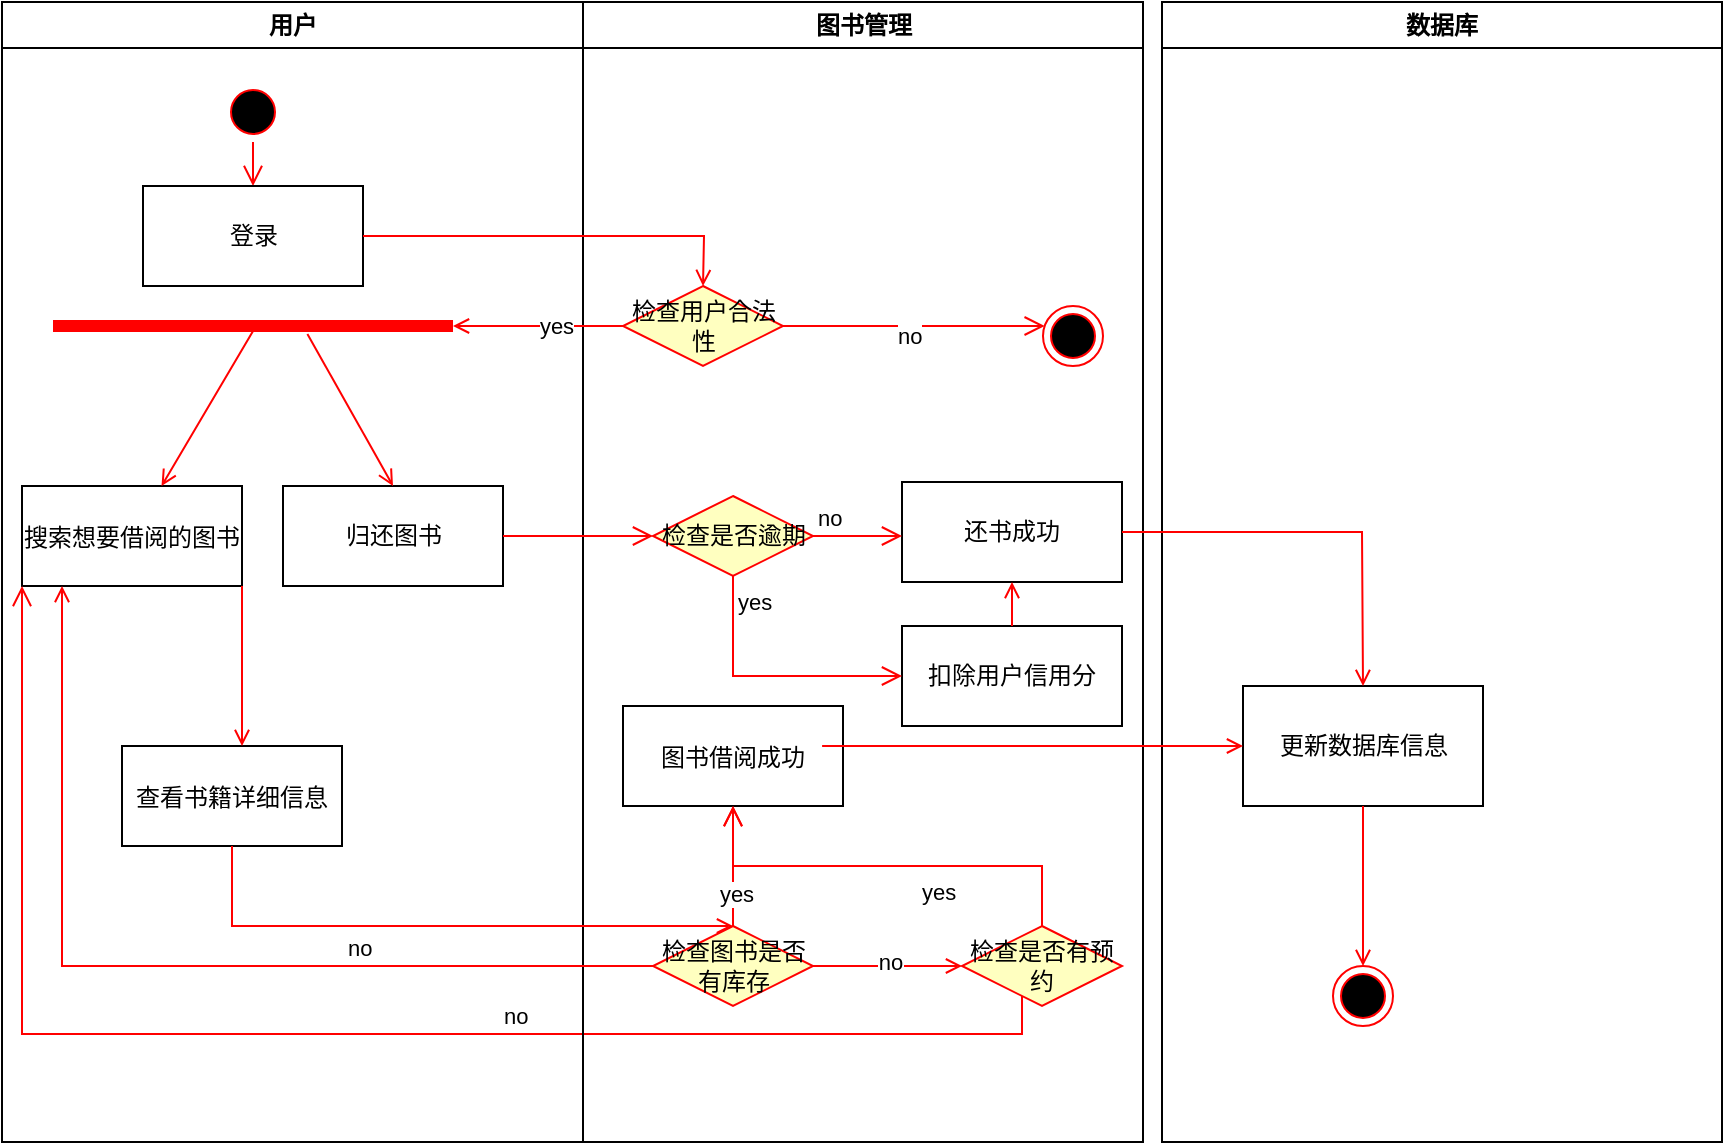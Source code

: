 <mxfile version="24.6.4" type="github">
  <diagram name="Page-1" id="e7e014a7-5840-1c2e-5031-d8a46d1fe8dd">
    <mxGraphModel dx="1290" dy="534" grid="1" gridSize="10" guides="1" tooltips="1" connect="1" arrows="1" fold="1" page="1" pageScale="1" pageWidth="1169" pageHeight="826" background="none" math="0" shadow="0">
      <root>
        <mxCell id="0" />
        <mxCell id="1" parent="0" />
        <mxCell id="2" value="用户" style="swimlane;whiteSpace=wrap" parent="1" vertex="1">
          <mxGeometry x="150" y="128" width="290.5" height="570" as="geometry" />
        </mxCell>
        <mxCell id="5" value="" style="ellipse;shape=startState;fillColor=#000000;strokeColor=#ff0000;" parent="2" vertex="1">
          <mxGeometry x="110.5" y="40" width="30" height="30" as="geometry" />
        </mxCell>
        <mxCell id="6" value="" style="edgeStyle=elbowEdgeStyle;elbow=horizontal;verticalAlign=bottom;endArrow=open;endSize=8;strokeColor=#FF0000;endFill=1;rounded=0" parent="2" source="5" target="nalj-dTuTIOCfNOfGDKo-48" edge="1">
          <mxGeometry x="100" y="40" as="geometry">
            <mxPoint x="115" y="110" as="targetPoint" />
          </mxGeometry>
        </mxCell>
        <mxCell id="7" value="搜索想要借阅的图书" style="" parent="2" vertex="1">
          <mxGeometry x="10" y="242" width="110" height="50" as="geometry" />
        </mxCell>
        <mxCell id="8" value="查看书籍详细信息" style="" parent="2" vertex="1">
          <mxGeometry x="60" y="372" width="110" height="50" as="geometry" />
        </mxCell>
        <mxCell id="9" value="" style="endArrow=open;strokeColor=#FF0000;endFill=1;rounded=0;exitX=1;exitY=1;exitDx=0;exitDy=0;" parent="2" source="7" edge="1">
          <mxGeometry relative="1" as="geometry">
            <mxPoint x="120" y="372" as="targetPoint" />
          </mxGeometry>
        </mxCell>
        <mxCell id="nalj-dTuTIOCfNOfGDKo-48" value="登录" style="html=1;whiteSpace=wrap;" vertex="1" parent="2">
          <mxGeometry x="70.5" y="92" width="110" height="50" as="geometry" />
        </mxCell>
        <mxCell id="nalj-dTuTIOCfNOfGDKo-85" value="归还图书" style="html=1;whiteSpace=wrap;" vertex="1" parent="2">
          <mxGeometry x="140.5" y="242" width="110" height="50" as="geometry" />
        </mxCell>
        <mxCell id="nalj-dTuTIOCfNOfGDKo-81" value="" style="shape=line;html=1;strokeWidth=6;strokeColor=#ff0000;" vertex="1" parent="2">
          <mxGeometry x="25.5" y="157" width="200" height="10" as="geometry" />
        </mxCell>
        <mxCell id="nalj-dTuTIOCfNOfGDKo-63" value="" style="endArrow=open;strokeColor=#FF0000;endFill=1;rounded=0;exitX=0;exitY=0.5;exitDx=0;exitDy=0;" edge="1" parent="2" source="nalj-dTuTIOCfNOfGDKo-81" target="7">
          <mxGeometry relative="1" as="geometry">
            <mxPoint x="130" y="222" as="sourcePoint" />
            <mxPoint x="127" y="182" as="targetPoint" />
            <Array as="points">
              <mxPoint x="127" y="162" />
            </Array>
          </mxGeometry>
        </mxCell>
        <mxCell id="nalj-dTuTIOCfNOfGDKo-86" value="" style="endArrow=open;strokeColor=#FF0000;endFill=1;rounded=0;exitX=0.636;exitY=0.9;exitDx=0;exitDy=0;exitPerimeter=0;entryX=0.5;entryY=0;entryDx=0;entryDy=0;" edge="1" parent="2" source="nalj-dTuTIOCfNOfGDKo-81" target="nalj-dTuTIOCfNOfGDKo-85">
          <mxGeometry relative="1" as="geometry">
            <mxPoint x="150" y="182" as="sourcePoint" />
            <mxPoint x="204" y="262" as="targetPoint" />
            <Array as="points" />
          </mxGeometry>
        </mxCell>
        <mxCell id="nalj-dTuTIOCfNOfGDKo-75" value="no" style="edgeStyle=orthogonalEdgeStyle;html=1;align=left;verticalAlign=bottom;endArrow=open;endSize=8;strokeColor=#ff0000;rounded=0;exitX=0.5;exitY=1;exitDx=0;exitDy=0;entryX=0;entryY=1;entryDx=0;entryDy=0;" edge="1" parent="2" target="7">
          <mxGeometry x="-0.217" relative="1" as="geometry">
            <mxPoint x="10" y="262" as="targetPoint" />
            <mxPoint x="510" y="479" as="sourcePoint" />
            <Array as="points">
              <mxPoint x="510" y="516" />
              <mxPoint x="10" y="516" />
            </Array>
            <mxPoint as="offset" />
          </mxGeometry>
        </mxCell>
        <mxCell id="3" value="图书管理" style="swimlane;whiteSpace=wrap" parent="1" vertex="1">
          <mxGeometry x="440.5" y="128" width="280" height="570" as="geometry" />
        </mxCell>
        <mxCell id="18" value="图书借阅成功" style="" parent="3" vertex="1">
          <mxGeometry x="20" y="352" width="110" height="50" as="geometry" />
        </mxCell>
        <mxCell id="nalj-dTuTIOCfNOfGDKo-41" value="检查图书是否有库存" style="rhombus;whiteSpace=wrap;html=1;fontColor=#000000;fillColor=#ffffc0;strokeColor=#ff0000;" vertex="1" parent="3">
          <mxGeometry x="35" y="462" width="80" height="40" as="geometry" />
        </mxCell>
        <mxCell id="nalj-dTuTIOCfNOfGDKo-42" value="no" style="edgeStyle=orthogonalEdgeStyle;html=1;align=left;verticalAlign=bottom;endArrow=open;endSize=8;strokeColor=#ff0000;rounded=0;" edge="1" source="nalj-dTuTIOCfNOfGDKo-41" parent="3" target="18">
          <mxGeometry x="-1" y="197" relative="1" as="geometry">
            <mxPoint x="-39" y="360" as="targetPoint" />
            <Array as="points" />
            <mxPoint x="2" y="20" as="offset" />
          </mxGeometry>
        </mxCell>
        <mxCell id="nalj-dTuTIOCfNOfGDKo-68" value="yes" style="edgeLabel;html=1;align=center;verticalAlign=middle;resizable=0;points=[];" vertex="1" connectable="0" parent="nalj-dTuTIOCfNOfGDKo-42">
          <mxGeometry x="-0.454" y="-1" relative="1" as="geometry">
            <mxPoint as="offset" />
          </mxGeometry>
        </mxCell>
        <mxCell id="nalj-dTuTIOCfNOfGDKo-58" value="" style="ellipse;html=1;shape=endState;fillColor=#000000;strokeColor=#ff0000;" vertex="1" parent="3">
          <mxGeometry x="230" y="152" width="30" height="30" as="geometry" />
        </mxCell>
        <mxCell id="nalj-dTuTIOCfNOfGDKo-55" value="检查用户合法性" style="rhombus;whiteSpace=wrap;html=1;fontColor=#000000;fillColor=#ffffc0;strokeColor=#ff0000;" vertex="1" parent="3">
          <mxGeometry x="20" y="142" width="80" height="40" as="geometry" />
        </mxCell>
        <mxCell id="nalj-dTuTIOCfNOfGDKo-56" value="no" style="edgeStyle=orthogonalEdgeStyle;html=1;align=left;verticalAlign=bottom;endArrow=open;endSize=8;strokeColor=#ff0000;rounded=0;exitX=1;exitY=0.5;exitDx=0;exitDy=0;" edge="1" source="nalj-dTuTIOCfNOfGDKo-55" parent="3" target="nalj-dTuTIOCfNOfGDKo-58">
          <mxGeometry x="-0.048" y="-7" relative="1" as="geometry">
            <mxPoint x="-230.5" y="199.75" as="targetPoint" />
            <mxPoint x="159.5" y="142" as="sourcePoint" />
            <Array as="points">
              <mxPoint x="245" y="162" />
            </Array>
            <mxPoint x="-7" y="7" as="offset" />
          </mxGeometry>
        </mxCell>
        <mxCell id="nalj-dTuTIOCfNOfGDKo-74" value="检查是否有预约" style="rhombus;whiteSpace=wrap;html=1;fontColor=#000000;fillColor=#ffffc0;strokeColor=#ff0000;" vertex="1" parent="3">
          <mxGeometry x="189.5" y="462" width="80" height="40" as="geometry" />
        </mxCell>
        <mxCell id="nalj-dTuTIOCfNOfGDKo-76" value="yes" style="edgeStyle=orthogonalEdgeStyle;html=1;align=left;verticalAlign=top;endArrow=open;endSize=8;strokeColor=#ff0000;rounded=0;exitX=0.5;exitY=0;exitDx=0;exitDy=0;" edge="1" source="nalj-dTuTIOCfNOfGDKo-74" parent="3" target="18">
          <mxGeometry x="-0.132" relative="1" as="geometry">
            <mxPoint x="229.5" y="582" as="targetPoint" />
            <mxPoint x="229.5" y="522" as="sourcePoint" />
            <mxPoint x="1" as="offset" />
          </mxGeometry>
        </mxCell>
        <mxCell id="nalj-dTuTIOCfNOfGDKo-73" value="" style="endArrow=open;strokeColor=#FF0000;endFill=1;rounded=0;exitX=1;exitY=0.5;exitDx=0;exitDy=0;entryX=0;entryY=0.5;entryDx=0;entryDy=0;" edge="1" parent="3" source="nalj-dTuTIOCfNOfGDKo-41" target="nalj-dTuTIOCfNOfGDKo-74">
          <mxGeometry relative="1" as="geometry">
            <mxPoint x="180" y="282" as="sourcePoint" />
            <mxPoint x="189.5" y="502" as="targetPoint" />
          </mxGeometry>
        </mxCell>
        <mxCell id="nalj-dTuTIOCfNOfGDKo-78" value="no" style="edgeLabel;html=1;align=center;verticalAlign=middle;resizable=0;points=[];" vertex="1" connectable="0" parent="nalj-dTuTIOCfNOfGDKo-73">
          <mxGeometry x="0.034" y="2" relative="1" as="geometry">
            <mxPoint as="offset" />
          </mxGeometry>
        </mxCell>
        <mxCell id="nalj-dTuTIOCfNOfGDKo-88" value="检查是否逾期" style="rhombus;whiteSpace=wrap;html=1;fontColor=#000000;fillColor=#ffffc0;strokeColor=#ff0000;" vertex="1" parent="3">
          <mxGeometry x="35" y="247" width="80" height="40" as="geometry" />
        </mxCell>
        <mxCell id="nalj-dTuTIOCfNOfGDKo-91" value="还书成功" style="html=1;whiteSpace=wrap;" vertex="1" parent="3">
          <mxGeometry x="159.5" y="240" width="110" height="50" as="geometry" />
        </mxCell>
        <mxCell id="nalj-dTuTIOCfNOfGDKo-89" value="no" style="edgeStyle=orthogonalEdgeStyle;html=1;align=left;verticalAlign=bottom;endArrow=open;endSize=8;strokeColor=#ff0000;rounded=0;" edge="1" source="nalj-dTuTIOCfNOfGDKo-88" parent="3" target="nalj-dTuTIOCfNOfGDKo-91">
          <mxGeometry x="-1" relative="1" as="geometry">
            <mxPoint x="269.5" y="272" as="targetPoint" />
            <Array as="points">
              <mxPoint x="249.5" y="265" />
              <mxPoint x="249.5" y="265" />
            </Array>
          </mxGeometry>
        </mxCell>
        <mxCell id="nalj-dTuTIOCfNOfGDKo-95" value="扣除用户信用分" style="html=1;whiteSpace=wrap;" vertex="1" parent="3">
          <mxGeometry x="159.5" y="312" width="110" height="50" as="geometry" />
        </mxCell>
        <mxCell id="nalj-dTuTIOCfNOfGDKo-90" value="yes" style="edgeStyle=orthogonalEdgeStyle;html=1;align=left;verticalAlign=top;endArrow=open;endSize=8;strokeColor=#ff0000;rounded=0;entryX=0;entryY=0.5;entryDx=0;entryDy=0;" edge="1" source="nalj-dTuTIOCfNOfGDKo-88" parent="3" target="nalj-dTuTIOCfNOfGDKo-95">
          <mxGeometry x="-1" relative="1" as="geometry">
            <mxPoint x="-30.5" y="332" as="targetPoint" />
            <Array as="points">
              <mxPoint x="75" y="337" />
            </Array>
          </mxGeometry>
        </mxCell>
        <mxCell id="nalj-dTuTIOCfNOfGDKo-98" value="" style="endArrow=open;strokeColor=#FF0000;endFill=1;rounded=0;exitX=0.5;exitY=0;exitDx=0;exitDy=0;" edge="1" parent="3" source="nalj-dTuTIOCfNOfGDKo-95" target="nalj-dTuTIOCfNOfGDKo-91">
          <mxGeometry relative="1" as="geometry">
            <mxPoint x="-400" y="162" as="sourcePoint" />
            <mxPoint x="-400" y="210" as="targetPoint" />
          </mxGeometry>
        </mxCell>
        <mxCell id="4" value="数据库" style="swimlane;whiteSpace=wrap" parent="1" vertex="1">
          <mxGeometry x="730" y="128" width="280" height="570" as="geometry" />
        </mxCell>
        <mxCell id="38" value="" style="ellipse;shape=endState;fillColor=#000000;strokeColor=#ff0000" parent="4" vertex="1">
          <mxGeometry x="85.5" y="482" width="30" height="30" as="geometry" />
        </mxCell>
        <mxCell id="nalj-dTuTIOCfNOfGDKo-70" value="更新数据库信息" style="rounded=0;whiteSpace=wrap;html=1;" vertex="1" parent="4">
          <mxGeometry x="40.5" y="342" width="120" height="60" as="geometry" />
        </mxCell>
        <mxCell id="nalj-dTuTIOCfNOfGDKo-72" value="" style="endArrow=open;strokeColor=#FF0000;endFill=1;rounded=0;exitX=0.5;exitY=1;exitDx=0;exitDy=0;" edge="1" parent="4" source="nalj-dTuTIOCfNOfGDKo-70" target="38">
          <mxGeometry relative="1" as="geometry">
            <mxPoint x="-104" y="282" as="sourcePoint" />
            <mxPoint x="-104" y="330" as="targetPoint" />
            <Array as="points" />
          </mxGeometry>
        </mxCell>
        <mxCell id="11" value="" style="endArrow=open;strokeColor=#FF0000;endFill=1;rounded=0;entryX=0.5;entryY=0;entryDx=0;entryDy=0;" parent="1" source="8" target="nalj-dTuTIOCfNOfGDKo-41" edge="1">
          <mxGeometry relative="1" as="geometry">
            <mxPoint x="272.583" y="438" as="targetPoint" />
            <Array as="points">
              <mxPoint x="265" y="570" />
              <mxPoint x="265" y="580" />
              <mxPoint x="265" y="590" />
            </Array>
          </mxGeometry>
        </mxCell>
        <mxCell id="12" value="" style="edgeStyle=elbowEdgeStyle;elbow=horizontal;strokeColor=#FF0000;endArrow=open;endFill=1;rounded=0;exitX=0;exitY=0.5;exitDx=0;exitDy=0;" parent="1" source="nalj-dTuTIOCfNOfGDKo-41" target="7" edge="1">
          <mxGeometry width="100" height="100" relative="1" as="geometry">
            <mxPoint x="220.5" y="463" as="sourcePoint" />
            <mxPoint x="410" y="318" as="targetPoint" />
            <Array as="points">
              <mxPoint x="180" y="378" />
            </Array>
          </mxGeometry>
        </mxCell>
        <mxCell id="nalj-dTuTIOCfNOfGDKo-59" value="" style="endArrow=open;strokeColor=#FF0000;endFill=1;rounded=0;entryX=0.5;entryY=0;entryDx=0;entryDy=0;exitX=1;exitY=0.5;exitDx=0;exitDy=0;" edge="1" parent="1" source="nalj-dTuTIOCfNOfGDKo-48" target="nalj-dTuTIOCfNOfGDKo-55">
          <mxGeometry relative="1" as="geometry">
            <mxPoint x="276" y="270" as="sourcePoint" />
            <mxPoint x="276.5" y="300" as="targetPoint" />
            <Array as="points">
              <mxPoint x="501" y="245" />
            </Array>
          </mxGeometry>
        </mxCell>
        <mxCell id="nalj-dTuTIOCfNOfGDKo-71" value="" style="endArrow=open;strokeColor=#FF0000;endFill=1;rounded=0;entryX=0;entryY=0.5;entryDx=0;entryDy=0;exitX=0.905;exitY=0.4;exitDx=0;exitDy=0;exitPerimeter=0;" edge="1" parent="1" source="18" target="nalj-dTuTIOCfNOfGDKo-70">
          <mxGeometry relative="1" as="geometry">
            <mxPoint x="620.5" y="410" as="sourcePoint" />
            <mxPoint x="620.5" y="458" as="targetPoint" />
          </mxGeometry>
        </mxCell>
        <mxCell id="nalj-dTuTIOCfNOfGDKo-83" value="" style="endArrow=open;strokeColor=#FF0000;endFill=1;rounded=0;exitX=0;exitY=0.5;exitDx=0;exitDy=0;" edge="1" parent="1" source="nalj-dTuTIOCfNOfGDKo-55" target="nalj-dTuTIOCfNOfGDKo-81">
          <mxGeometry relative="1" as="geometry">
            <mxPoint x="461" y="290" as="sourcePoint" />
            <mxPoint x="257" y="330" as="targetPoint" />
            <Array as="points" />
          </mxGeometry>
        </mxCell>
        <mxCell id="nalj-dTuTIOCfNOfGDKo-84" value="yes" style="edgeLabel;html=1;align=center;verticalAlign=middle;resizable=0;points=[];" vertex="1" connectable="0" parent="nalj-dTuTIOCfNOfGDKo-83">
          <mxGeometry x="-0.216" relative="1" as="geometry">
            <mxPoint as="offset" />
          </mxGeometry>
        </mxCell>
        <mxCell id="nalj-dTuTIOCfNOfGDKo-93" value="" style="endArrow=open;strokeColor=#FF0000;endFill=1;rounded=0;entryX=0.5;entryY=0;entryDx=0;entryDy=0;exitX=1;exitY=0.5;exitDx=0;exitDy=0;" edge="1" parent="1" source="nalj-dTuTIOCfNOfGDKo-91" target="nalj-dTuTIOCfNOfGDKo-70">
          <mxGeometry relative="1" as="geometry">
            <mxPoint x="710" y="388" as="sourcePoint" />
            <mxPoint x="880" y="413" as="targetPoint" />
            <Array as="points">
              <mxPoint x="830" y="393" />
            </Array>
          </mxGeometry>
        </mxCell>
        <mxCell id="nalj-dTuTIOCfNOfGDKo-94" value="" style="edgeStyle=elbowEdgeStyle;elbow=horizontal;verticalAlign=bottom;endArrow=open;endSize=8;strokeColor=#FF0000;endFill=1;rounded=0;exitX=1;exitY=0.5;exitDx=0;exitDy=0;entryX=0;entryY=0.5;entryDx=0;entryDy=0;" edge="1" parent="1" source="nalj-dTuTIOCfNOfGDKo-85" target="nalj-dTuTIOCfNOfGDKo-88">
          <mxGeometry x="-205" y="-143" as="geometry">
            <mxPoint x="475.5" y="385" as="targetPoint" />
            <mxPoint x="410" y="380" as="sourcePoint" />
            <Array as="points" />
          </mxGeometry>
        </mxCell>
      </root>
    </mxGraphModel>
  </diagram>
</mxfile>
